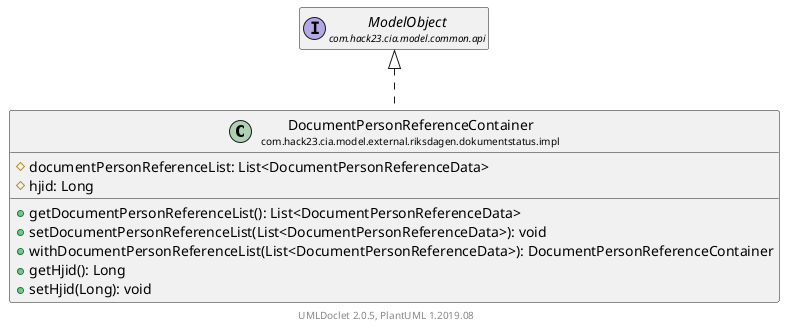 @startuml
    set namespaceSeparator none
    hide empty fields
    hide empty methods

    class "<size:14>DocumentPersonReferenceContainer\n<size:10>com.hack23.cia.model.external.riksdagen.dokumentstatus.impl" as com.hack23.cia.model.external.riksdagen.dokumentstatus.impl.DocumentPersonReferenceContainer [[DocumentPersonReferenceContainer.html]] {
        #documentPersonReferenceList: List<DocumentPersonReferenceData>
        #hjid: Long
        +getDocumentPersonReferenceList(): List<DocumentPersonReferenceData>
        +setDocumentPersonReferenceList(List<DocumentPersonReferenceData>): void
        +withDocumentPersonReferenceList(List<DocumentPersonReferenceData>): DocumentPersonReferenceContainer
        +getHjid(): Long
        +setHjid(Long): void
    }

    interface "<size:14>ModelObject\n<size:10>com.hack23.cia.model.common.api" as com.hack23.cia.model.common.api.ModelObject

    com.hack23.cia.model.common.api.ModelObject <|.. com.hack23.cia.model.external.riksdagen.dokumentstatus.impl.DocumentPersonReferenceContainer

    center footer UMLDoclet 2.0.5, PlantUML 1.2019.08
@enduml
